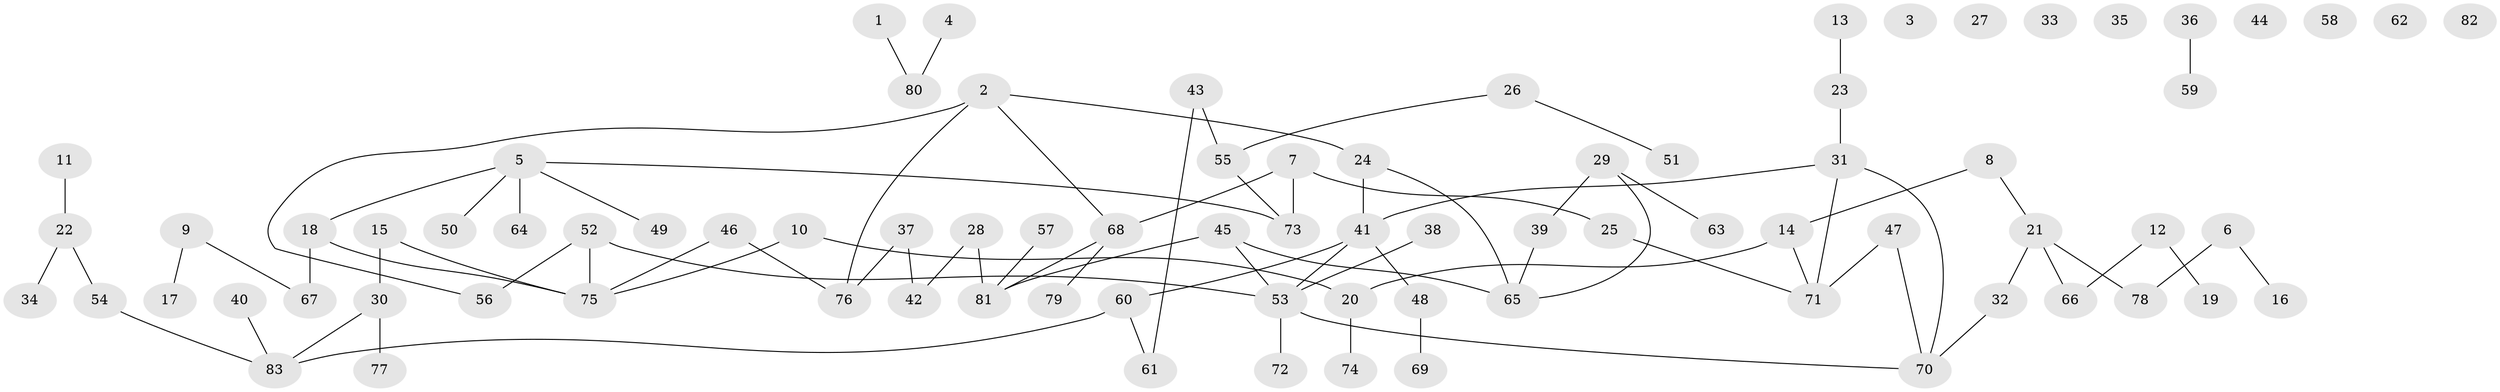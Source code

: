 // coarse degree distribution, {1: 0.3333333333333333, 5: 0.1111111111111111, 0: 0.16666666666666666, 4: 0.07407407407407407, 3: 0.1111111111111111, 2: 0.18518518518518517, 8: 0.018518518518518517}
// Generated by graph-tools (version 1.1) at 2025/41/03/06/25 10:41:21]
// undirected, 83 vertices, 86 edges
graph export_dot {
graph [start="1"]
  node [color=gray90,style=filled];
  1;
  2;
  3;
  4;
  5;
  6;
  7;
  8;
  9;
  10;
  11;
  12;
  13;
  14;
  15;
  16;
  17;
  18;
  19;
  20;
  21;
  22;
  23;
  24;
  25;
  26;
  27;
  28;
  29;
  30;
  31;
  32;
  33;
  34;
  35;
  36;
  37;
  38;
  39;
  40;
  41;
  42;
  43;
  44;
  45;
  46;
  47;
  48;
  49;
  50;
  51;
  52;
  53;
  54;
  55;
  56;
  57;
  58;
  59;
  60;
  61;
  62;
  63;
  64;
  65;
  66;
  67;
  68;
  69;
  70;
  71;
  72;
  73;
  74;
  75;
  76;
  77;
  78;
  79;
  80;
  81;
  82;
  83;
  1 -- 80;
  2 -- 24;
  2 -- 56;
  2 -- 68;
  2 -- 76;
  4 -- 80;
  5 -- 18;
  5 -- 49;
  5 -- 50;
  5 -- 64;
  5 -- 73;
  6 -- 16;
  6 -- 78;
  7 -- 25;
  7 -- 68;
  7 -- 73;
  8 -- 14;
  8 -- 21;
  9 -- 17;
  9 -- 67;
  10 -- 20;
  10 -- 75;
  11 -- 22;
  12 -- 19;
  12 -- 66;
  13 -- 23;
  14 -- 20;
  14 -- 71;
  15 -- 30;
  15 -- 75;
  18 -- 67;
  18 -- 75;
  20 -- 74;
  21 -- 32;
  21 -- 66;
  21 -- 78;
  22 -- 34;
  22 -- 54;
  23 -- 31;
  24 -- 41;
  24 -- 65;
  25 -- 71;
  26 -- 51;
  26 -- 55;
  28 -- 42;
  28 -- 81;
  29 -- 39;
  29 -- 63;
  29 -- 65;
  30 -- 77;
  30 -- 83;
  31 -- 41;
  31 -- 70;
  31 -- 71;
  32 -- 70;
  36 -- 59;
  37 -- 42;
  37 -- 76;
  38 -- 53;
  39 -- 65;
  40 -- 83;
  41 -- 48;
  41 -- 53;
  41 -- 60;
  43 -- 55;
  43 -- 61;
  45 -- 53;
  45 -- 65;
  45 -- 81;
  46 -- 75;
  46 -- 76;
  47 -- 70;
  47 -- 71;
  48 -- 69;
  52 -- 53;
  52 -- 56;
  52 -- 75;
  53 -- 70;
  53 -- 72;
  54 -- 83;
  55 -- 73;
  57 -- 81;
  60 -- 61;
  60 -- 83;
  68 -- 79;
  68 -- 81;
}
